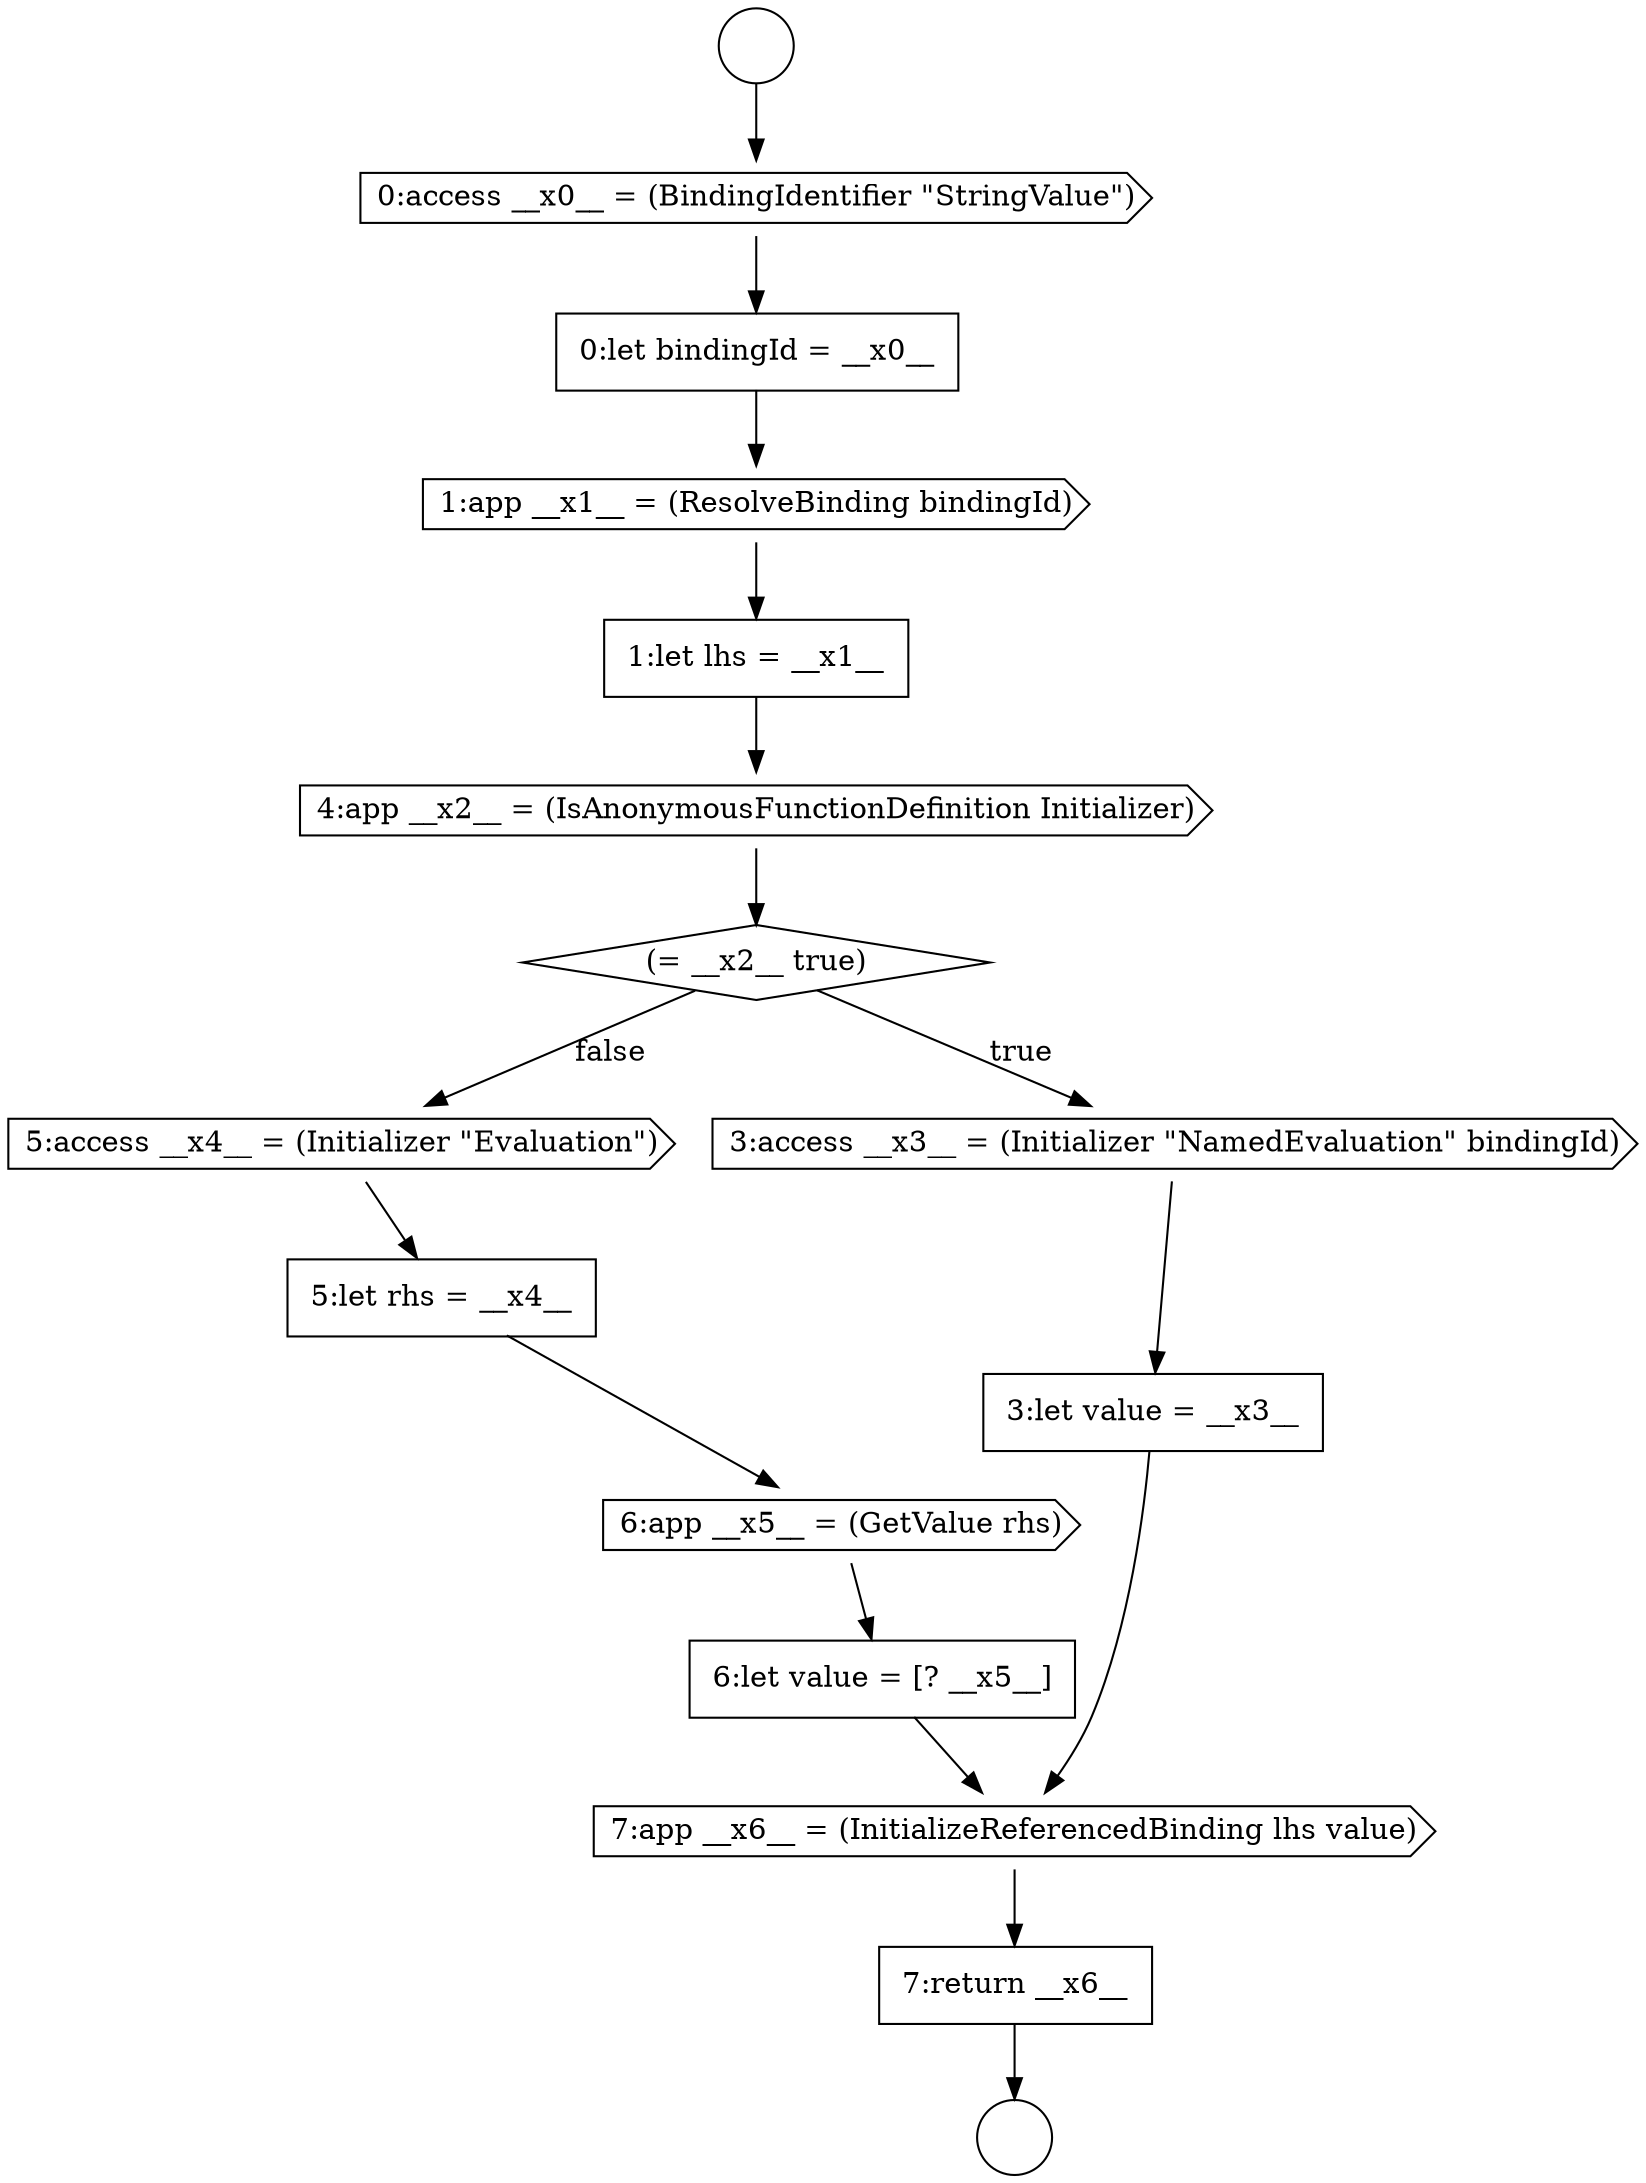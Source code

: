 digraph {
  node6495 [shape=circle label=" " color="black" fillcolor="white" style=filled]
  node6505 [shape=cds, label=<<font color="black">5:access __x4__ = (Initializer &quot;Evaluation&quot;)</font>> color="black" fillcolor="white" style=filled]
  node6506 [shape=none, margin=0, label=<<font color="black">
    <table border="0" cellborder="1" cellspacing="0" cellpadding="10">
      <tr><td align="left">5:let rhs = __x4__</td></tr>
    </table>
  </font>> color="black" fillcolor="white" style=filled]
  node6502 [shape=diamond, label=<<font color="black">(= __x2__ true)</font>> color="black" fillcolor="white" style=filled]
  node6498 [shape=none, margin=0, label=<<font color="black">
    <table border="0" cellborder="1" cellspacing="0" cellpadding="10">
      <tr><td align="left">0:let bindingId = __x0__</td></tr>
    </table>
  </font>> color="black" fillcolor="white" style=filled]
  node6501 [shape=cds, label=<<font color="black">4:app __x2__ = (IsAnonymousFunctionDefinition Initializer)</font>> color="black" fillcolor="white" style=filled]
  node6497 [shape=cds, label=<<font color="black">0:access __x0__ = (BindingIdentifier &quot;StringValue&quot;)</font>> color="black" fillcolor="white" style=filled]
  node6507 [shape=cds, label=<<font color="black">6:app __x5__ = (GetValue rhs)</font>> color="black" fillcolor="white" style=filled]
  node6510 [shape=none, margin=0, label=<<font color="black">
    <table border="0" cellborder="1" cellspacing="0" cellpadding="10">
      <tr><td align="left">7:return __x6__</td></tr>
    </table>
  </font>> color="black" fillcolor="white" style=filled]
  node6500 [shape=none, margin=0, label=<<font color="black">
    <table border="0" cellborder="1" cellspacing="0" cellpadding="10">
      <tr><td align="left">1:let lhs = __x1__</td></tr>
    </table>
  </font>> color="black" fillcolor="white" style=filled]
  node6504 [shape=none, margin=0, label=<<font color="black">
    <table border="0" cellborder="1" cellspacing="0" cellpadding="10">
      <tr><td align="left">3:let value = __x3__</td></tr>
    </table>
  </font>> color="black" fillcolor="white" style=filled]
  node6508 [shape=none, margin=0, label=<<font color="black">
    <table border="0" cellborder="1" cellspacing="0" cellpadding="10">
      <tr><td align="left">6:let value = [? __x5__]</td></tr>
    </table>
  </font>> color="black" fillcolor="white" style=filled]
  node6499 [shape=cds, label=<<font color="black">1:app __x1__ = (ResolveBinding bindingId)</font>> color="black" fillcolor="white" style=filled]
  node6503 [shape=cds, label=<<font color="black">3:access __x3__ = (Initializer &quot;NamedEvaluation&quot; bindingId)</font>> color="black" fillcolor="white" style=filled]
  node6496 [shape=circle label=" " color="black" fillcolor="white" style=filled]
  node6509 [shape=cds, label=<<font color="black">7:app __x6__ = (InitializeReferencedBinding lhs value)</font>> color="black" fillcolor="white" style=filled]
  node6505 -> node6506 [ color="black"]
  node6501 -> node6502 [ color="black"]
  node6504 -> node6509 [ color="black"]
  node6502 -> node6503 [label=<<font color="black">true</font>> color="black"]
  node6502 -> node6505 [label=<<font color="black">false</font>> color="black"]
  node6510 -> node6496 [ color="black"]
  node6507 -> node6508 [ color="black"]
  node6503 -> node6504 [ color="black"]
  node6509 -> node6510 [ color="black"]
  node6495 -> node6497 [ color="black"]
  node6497 -> node6498 [ color="black"]
  node6499 -> node6500 [ color="black"]
  node6500 -> node6501 [ color="black"]
  node6506 -> node6507 [ color="black"]
  node6508 -> node6509 [ color="black"]
  node6498 -> node6499 [ color="black"]
}
